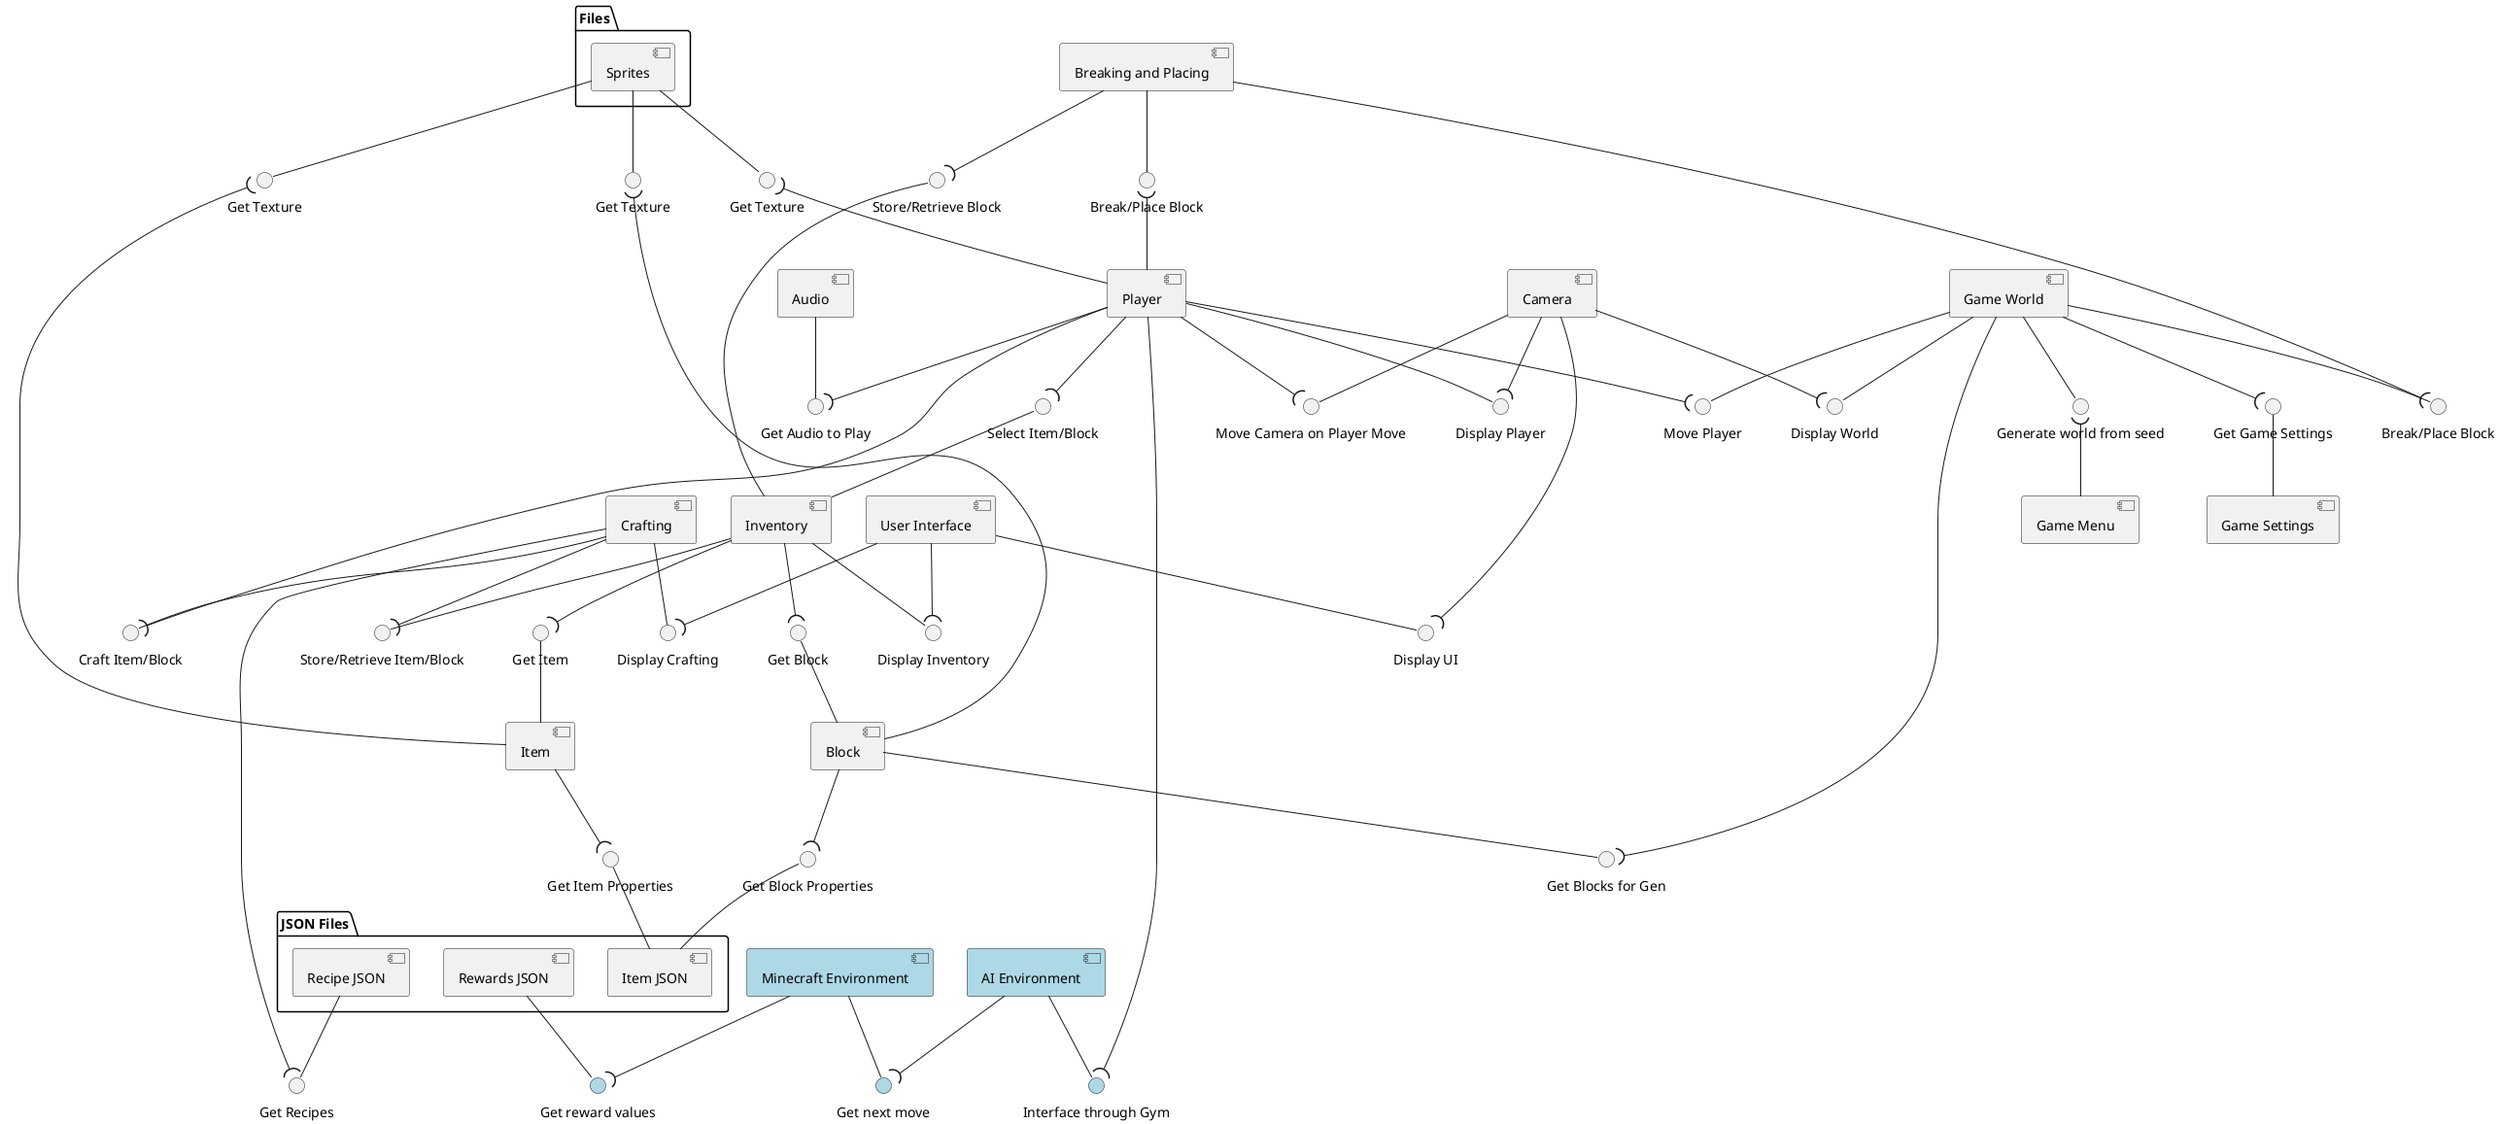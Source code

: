 @startuml
[Game Settings]

[Crafting]
[Block]
[Item]
[Breaking and Placing]
[Player]
[Camera]
[Game World]
[Inventory]
[User Interface]
[Game Menu]
[Audio]
[AI Environment] #ADD8E6
[Minecraft Environment] #ADD8E6

folder "Files"{
    [Sprites]

}

folder "JSON Files"{
    [Item JSON]
    [Recipe JSON]
    [Rewards JSON]
}
() "Get Texture" as GT1
() "Get Texture" as GT2
() "Get Texture" as GT3
[Sprites] -- GT1
GT1 )-- [Block]
[Sprites] -- GT3
GT3 )-- [Item]
[Sprites] -- GT2
GT2 )-- [Player]

() "Get Block Properties" as GBlockInfo
() "Get Item Properties" as GBItemInfo
[Block] --( GBlockInfo
GBlockInfo -- [Item JSON]
[Item] --( GBItemInfo
GBItemInfo -- [Item JSON]

() "Get Game Settings" as GGameSetting
[Game World] --( GGameSetting
GGameSetting -- [Game Settings]

() "Get Block" as GBlock
() "Get Item" as GItem

[Inventory] --( GBlock
GBlock -- [Block]
[Inventory] --( GItem
GItem -- [Item]

() "Store/Retrieve Block" as StoreRetrieveBlock
[Breaking and Placing] --( StoreRetrieveBlock
StoreRetrieveBlock -- [Inventory]

() "Select Item/Block" as SelectItemBlock
SelectItemBlock -- [Inventory]
[Player] --( SelectItemBlock

() "Break/Place Block" as BreakPlaceBlock
[Breaking and Placing] -- BreakPlaceBlock
BreakPlaceBlock )-- [Player]

() "Break/Place Block" as PlaceBlock
[Game World] -- PlaceBlock
[Breaking and Placing] --( PlaceBlock

() "Craft Item/Block" as Craft
[Crafting] -- Craft
[Player] --( Craft

() "Get Recipes" as GetRecipes
[Crafting] --( GetRecipes
[Recipe JSON] -- GetRecipes

() "Store/Retrieve Item/Block" as StoreRetrieveBlockItem
[Crafting] --( StoreRetrieveBlockItem
[Inventory] -- StoreRetrieveBlockItem

() "Get Blocks for Gen" as BlocKGen
[Game World] --( BlocKGen
[Block] -- BlocKGen

() "Generate world from seed" as GenWorld
[Game World] -- GenWorld
GenWorld )-- [Game Menu]

() "Display World" as DisplayWorld
() "Display Player" as DisplayPlayer
() "Display UI" as DisplayUI

() "Display Crafting" as DisplayCrafting
() "Display Inventory" as DisplayInventory

[User Interface] --( DisplayCrafting
[User Interface] --( DisplayInventory
[Crafting] -- DisplayCrafting
[Inventory] -- DisplayInventory

[Camera] --( DisplayWorld
[Camera] --( DisplayPlayer
[Camera] --( DisplayUI
[Game World] -- DisplayWorld
[Player] -- DisplayPlayer
[User Interface] -- DisplayUI

() "Move Player" as MovePlayerWorld
[Player] --( MovePlayerWorld
[Game World] -- MovePlayerWorld

() "Move Camera on Player Move" as MovePlayerCamera
[Camera] -- MovePlayerCamera
[Player] --( MovePlayerCamera

() "Get Audio to Play" as playAudio
[Audio] -- playAudio
[Player] --( playAudio

() "Interface through Gym" as AgentInterface #ADD8E6
[AI Environment] -- AgentInterface
[Player] --( AgentInterface

() "Get next move" as nextAIMove #ADD8E6
[AI Environment] --( nextAIMove
[Minecraft Environment] -- nextAIMove

() "Get reward values" as rewardValues #ADD8E6
[Rewards JSON] -- rewardValues
[Minecraft Environment] --( rewardValues


@enduml